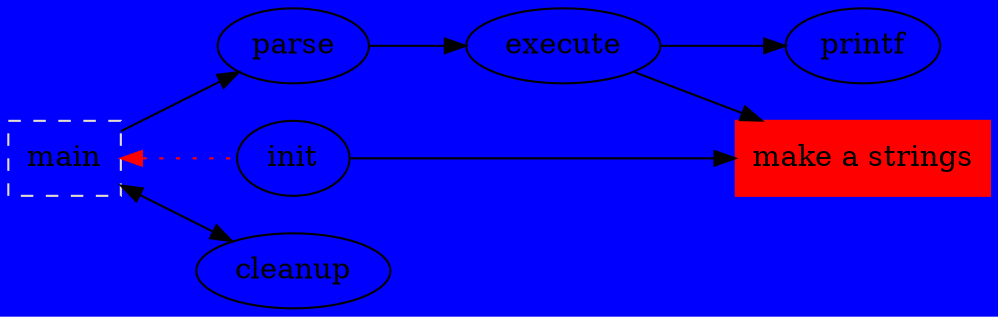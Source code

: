 //
// exp.gv
//
// Created on 22-03-2017 by pangwz
//
digraph  G {
    bgcolor=blue;
    rankdir=LR;
    main [shape=box,style=dashed,color="0.1,0.1,0.9"];
    main -> parse [weight=10,dir=forward];
    parse -> execute;
    main -> init [color=red,dir=back,style=dotted,weight=20];
    main -> cleanup[dir=both];
    make_string [shape=box,style=filled,color="#ff0000",
		label="make a strings"];
    execute -> {make_string; printf};
    init -> make_string;
}
